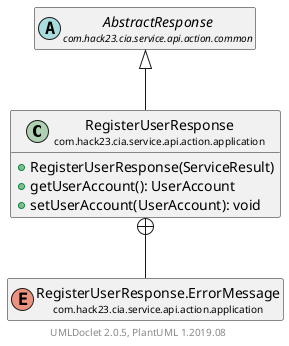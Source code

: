 @startuml
    set namespaceSeparator none
    hide empty fields
    hide empty methods

    class "<size:14>RegisterUserResponse\n<size:10>com.hack23.cia.service.api.action.application" as com.hack23.cia.service.api.action.application.RegisterUserResponse [[RegisterUserResponse.html]] {
        +RegisterUserResponse(ServiceResult)
        +getUserAccount(): UserAccount
        +setUserAccount(UserAccount): void
    }

    abstract class "<size:14>AbstractResponse\n<size:10>com.hack23.cia.service.api.action.common" as com.hack23.cia.service.api.action.common.AbstractResponse [[../common/AbstractResponse.html]]
    enum "<size:14>RegisterUserResponse.ErrorMessage\n<size:10>com.hack23.cia.service.api.action.application" as com.hack23.cia.service.api.action.application.RegisterUserResponse.ErrorMessage [[RegisterUserResponse.ErrorMessage.html]]

    com.hack23.cia.service.api.action.common.AbstractResponse <|-- com.hack23.cia.service.api.action.application.RegisterUserResponse
    com.hack23.cia.service.api.action.application.RegisterUserResponse +-- com.hack23.cia.service.api.action.application.RegisterUserResponse.ErrorMessage

    center footer UMLDoclet 2.0.5, PlantUML 1.2019.08
@enduml
